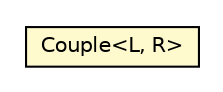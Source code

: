 #!/usr/local/bin/dot
#
# Class diagram 
# Generated by UMLGraph version R5_6-24-gf6e263 (http://www.umlgraph.org/)
#

digraph G {
	edge [fontname="Helvetica",fontsize=10,labelfontname="Helvetica",labelfontsize=10];
	node [fontname="Helvetica",fontsize=10,shape=plaintext];
	nodesep=0.25;
	ranksep=0.5;
	// io.werval.util.Couple<L, R>
	c12498 [label=<<table title="io.werval.util.Couple" border="0" cellborder="1" cellspacing="0" cellpadding="2" port="p" bgcolor="lemonChiffon" href="./Couple.html">
		<tr><td><table border="0" cellspacing="0" cellpadding="1">
<tr><td align="center" balign="center"> Couple&lt;L, R&gt; </td></tr>
		</table></td></tr>
		</table>>, URL="./Couple.html", fontname="Helvetica", fontcolor="black", fontsize=10.0];
}

